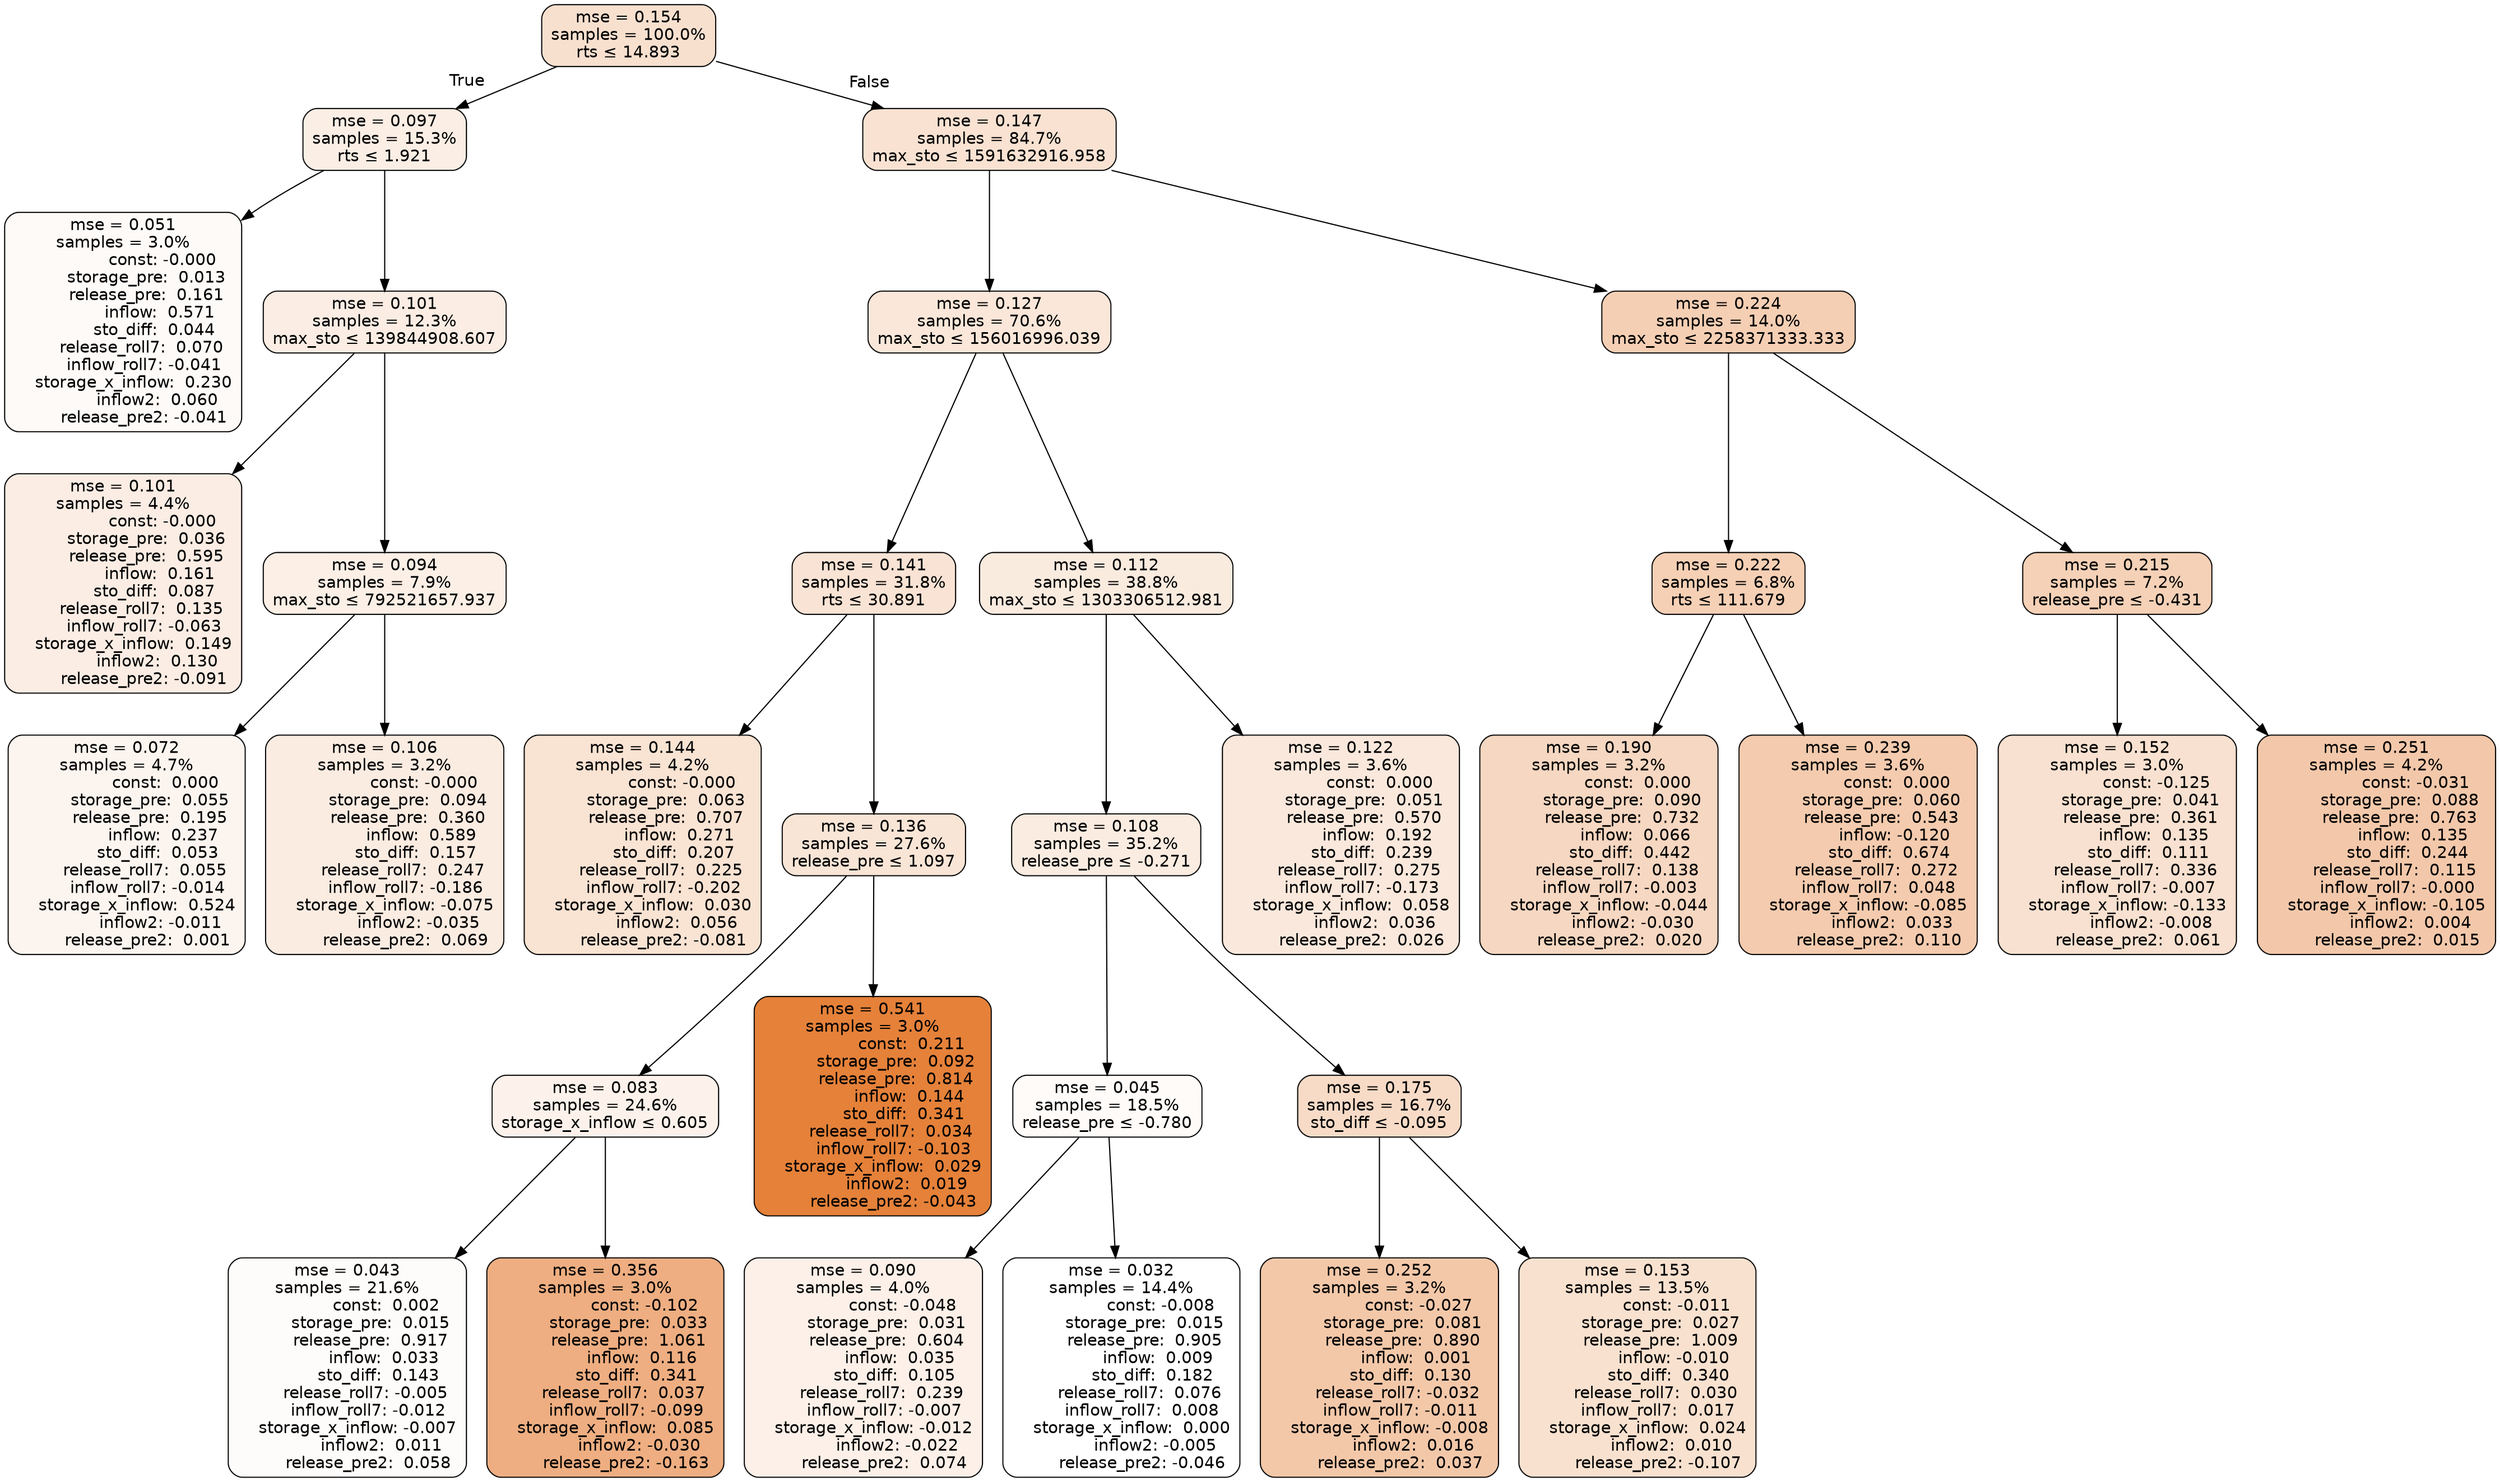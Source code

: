 digraph tree {
bgcolor="transparent"
node [shape=rectangle, style="filled, rounded", color="black", fontname=helvetica] ;
edge [fontname=helvetica] ;
	"0" [label="mse = 0.154
samples = 100.0%
rts &le; 14.893", fillcolor="#f8e0cf"]
	"1" [label="mse = 0.097
samples = 15.3%
rts &le; 1.921", fillcolor="#fbeee5"]
	"2" [label="mse = 0.051
samples = 3.0%
               const: -0.000
         storage_pre:  0.013
         release_pre:  0.161
              inflow:  0.571
            sto_diff:  0.044
       release_roll7:  0.070
        inflow_roll7: -0.041
    storage_x_inflow:  0.230
             inflow2:  0.060
        release_pre2: -0.041", fillcolor="#fefaf7"]
	"3" [label="mse = 0.101
samples = 12.3%
max_sto &le; 139844908.607", fillcolor="#fbede4"]
	"4" [label="mse = 0.101
samples = 4.4%
               const: -0.000
         storage_pre:  0.036
         release_pre:  0.595
              inflow:  0.161
            sto_diff:  0.087
       release_roll7:  0.135
        inflow_roll7: -0.063
    storage_x_inflow:  0.149
             inflow2:  0.130
        release_pre2: -0.091", fillcolor="#fbede4"]
	"5" [label="mse = 0.094
samples = 7.9%
max_sto &le; 792521657.937", fillcolor="#fbefe6"]
	"6" [label="mse = 0.072
samples = 4.7%
               const:  0.000
         storage_pre:  0.055
         release_pre:  0.195
              inflow:  0.237
            sto_diff:  0.053
       release_roll7:  0.055
        inflow_roll7: -0.014
    storage_x_inflow:  0.524
             inflow2: -0.011
        release_pre2:  0.001", fillcolor="#fcf5ef"]
	"7" [label="mse = 0.106
samples = 3.2%
               const: -0.000
         storage_pre:  0.094
         release_pre:  0.360
              inflow:  0.589
            sto_diff:  0.157
       release_roll7:  0.247
        inflow_roll7: -0.186
    storage_x_inflow: -0.075
             inflow2: -0.035
        release_pre2:  0.069", fillcolor="#fbece2"]
	"8" [label="mse = 0.147
samples = 84.7%
max_sto &le; 1591632916.958", fillcolor="#f9e2d2"]
	"9" [label="mse = 0.127
samples = 70.6%
max_sto &le; 156016996.039", fillcolor="#fae7d9"]
	"10" [label="mse = 0.141
samples = 31.8%
rts &le; 30.891", fillcolor="#f9e3d4"]
	"11" [label="mse = 0.144
samples = 4.2%
               const: -0.000
         storage_pre:  0.063
         release_pre:  0.707
              inflow:  0.271
            sto_diff:  0.207
       release_roll7:  0.225
        inflow_roll7: -0.202
    storage_x_inflow:  0.030
             inflow2:  0.056
        release_pre2: -0.081", fillcolor="#f9e3d3"]
	"12" [label="mse = 0.136
samples = 27.6%
release_pre &le; 1.097", fillcolor="#f9e5d6"]
	"13" [label="mse = 0.083
samples = 24.6%
storage_x_inflow &le; 0.605", fillcolor="#fcf2eb"]
	"14" [label="mse = 0.043
samples = 21.6%
               const:  0.002
         storage_pre:  0.015
         release_pre:  0.917
              inflow:  0.033
            sto_diff:  0.143
       release_roll7: -0.005
        inflow_roll7: -0.012
    storage_x_inflow: -0.007
             inflow2:  0.011
        release_pre2:  0.058", fillcolor="#fefcfa"]
	"15" [label="mse = 0.356
samples = 3.0%
               const: -0.102
         storage_pre:  0.033
         release_pre:  1.061
              inflow:  0.116
            sto_diff:  0.341
       release_roll7:  0.037
        inflow_roll7: -0.099
    storage_x_inflow:  0.085
             inflow2: -0.030
        release_pre2: -0.163", fillcolor="#eeae81"]
	"16" [label="mse = 0.541
samples = 3.0%
               const:  0.211
         storage_pre:  0.092
         release_pre:  0.814
              inflow:  0.144
            sto_diff:  0.341
       release_roll7:  0.034
        inflow_roll7: -0.103
    storage_x_inflow:  0.029
             inflow2:  0.019
        release_pre2: -0.043", fillcolor="#e58139"]
	"17" [label="mse = 0.112
samples = 38.8%
max_sto &le; 1303306512.981", fillcolor="#faebdf"]
	"18" [label="mse = 0.108
samples = 35.2%
release_pre &le; -0.271", fillcolor="#fbece1"]
	"19" [label="mse = 0.045
samples = 18.5%
release_pre &le; -0.780", fillcolor="#fefbf9"]
	"20" [label="mse = 0.090
samples = 4.0%
               const: -0.048
         storage_pre:  0.031
         release_pre:  0.604
              inflow:  0.035
            sto_diff:  0.105
       release_roll7:  0.239
        inflow_roll7: -0.007
    storage_x_inflow: -0.012
             inflow2: -0.022
        release_pre2:  0.074", fillcolor="#fcf0e8"]
	"21" [label="mse = 0.032
samples = 14.4%
               const: -0.008
         storage_pre:  0.015
         release_pre:  0.905
              inflow:  0.009
            sto_diff:  0.182
       release_roll7:  0.076
        inflow_roll7:  0.008
    storage_x_inflow:  0.000
             inflow2: -0.005
        release_pre2: -0.046", fillcolor="#ffffff"]
	"22" [label="mse = 0.175
samples = 16.7%
sto_diff &le; -0.095", fillcolor="#f7dbc7"]
	"23" [label="mse = 0.252
samples = 3.2%
               const: -0.027
         storage_pre:  0.081
         release_pre:  0.890
              inflow:  0.001
            sto_diff:  0.130
       release_roll7: -0.032
        inflow_roll7: -0.011
    storage_x_inflow: -0.008
             inflow2:  0.016
        release_pre2:  0.037", fillcolor="#f3c8a9"]
	"24" [label="mse = 0.153
samples = 13.5%
               const: -0.011
         storage_pre:  0.027
         release_pre:  1.009
              inflow: -0.010
            sto_diff:  0.340
       release_roll7:  0.030
        inflow_roll7:  0.017
    storage_x_inflow:  0.024
             inflow2:  0.010
        release_pre2: -0.107", fillcolor="#f8e1cf"]
	"25" [label="mse = 0.122
samples = 3.6%
               const:  0.000
         storage_pre:  0.051
         release_pre:  0.570
              inflow:  0.192
            sto_diff:  0.239
       release_roll7:  0.275
        inflow_roll7: -0.173
    storage_x_inflow:  0.058
             inflow2:  0.036
        release_pre2:  0.026", fillcolor="#fae8dc"]
	"26" [label="mse = 0.224
samples = 14.0%
max_sto &le; 2258371333.333", fillcolor="#f5cfb4"]
	"27" [label="mse = 0.222
samples = 6.8%
rts &le; 111.679", fillcolor="#f5d0b5"]
	"28" [label="mse = 0.190
samples = 3.2%
               const:  0.000
         storage_pre:  0.090
         release_pre:  0.732
              inflow:  0.066
            sto_diff:  0.442
       release_roll7:  0.138
        inflow_roll7: -0.003
    storage_x_inflow: -0.044
             inflow2: -0.030
        release_pre2:  0.020", fillcolor="#f6d7c1"]
	"29" [label="mse = 0.239
samples = 3.6%
               const:  0.000
         storage_pre:  0.060
         release_pre:  0.543
              inflow: -0.120
            sto_diff:  0.674
       release_roll7:  0.272
        inflow_roll7:  0.048
    storage_x_inflow: -0.085
             inflow2:  0.033
        release_pre2:  0.110", fillcolor="#f4cbae"]
	"30" [label="mse = 0.215
samples = 7.2%
release_pre &le; -0.431", fillcolor="#f5d1b7"]
	"31" [label="mse = 0.152
samples = 3.0%
               const: -0.125
         storage_pre:  0.041
         release_pre:  0.361
              inflow:  0.135
            sto_diff:  0.111
       release_roll7:  0.336
        inflow_roll7: -0.007
    storage_x_inflow: -0.133
             inflow2: -0.008
        release_pre2:  0.061", fillcolor="#f8e1d0"]
	"32" [label="mse = 0.251
samples = 4.2%
               const: -0.031
         storage_pre:  0.088
         release_pre:  0.763
              inflow:  0.135
            sto_diff:  0.244
       release_roll7:  0.115
        inflow_roll7: -0.000
    storage_x_inflow: -0.105
             inflow2:  0.004
        release_pre2:  0.015", fillcolor="#f3c8aa"]

	"0" -> "1" [labeldistance=2.5, labelangle=45, headlabel="True"]
	"1" -> "2"
	"1" -> "3"
	"3" -> "4"
	"3" -> "5"
	"5" -> "6"
	"5" -> "7"
	"0" -> "8" [labeldistance=2.5, labelangle=-45, headlabel="False"]
	"8" -> "9"
	"9" -> "10"
	"10" -> "11"
	"10" -> "12"
	"12" -> "13"
	"13" -> "14"
	"13" -> "15"
	"12" -> "16"
	"9" -> "17"
	"17" -> "18"
	"18" -> "19"
	"19" -> "20"
	"19" -> "21"
	"18" -> "22"
	"22" -> "23"
	"22" -> "24"
	"17" -> "25"
	"8" -> "26"
	"26" -> "27"
	"27" -> "28"
	"27" -> "29"
	"26" -> "30"
	"30" -> "31"
	"30" -> "32"
}
